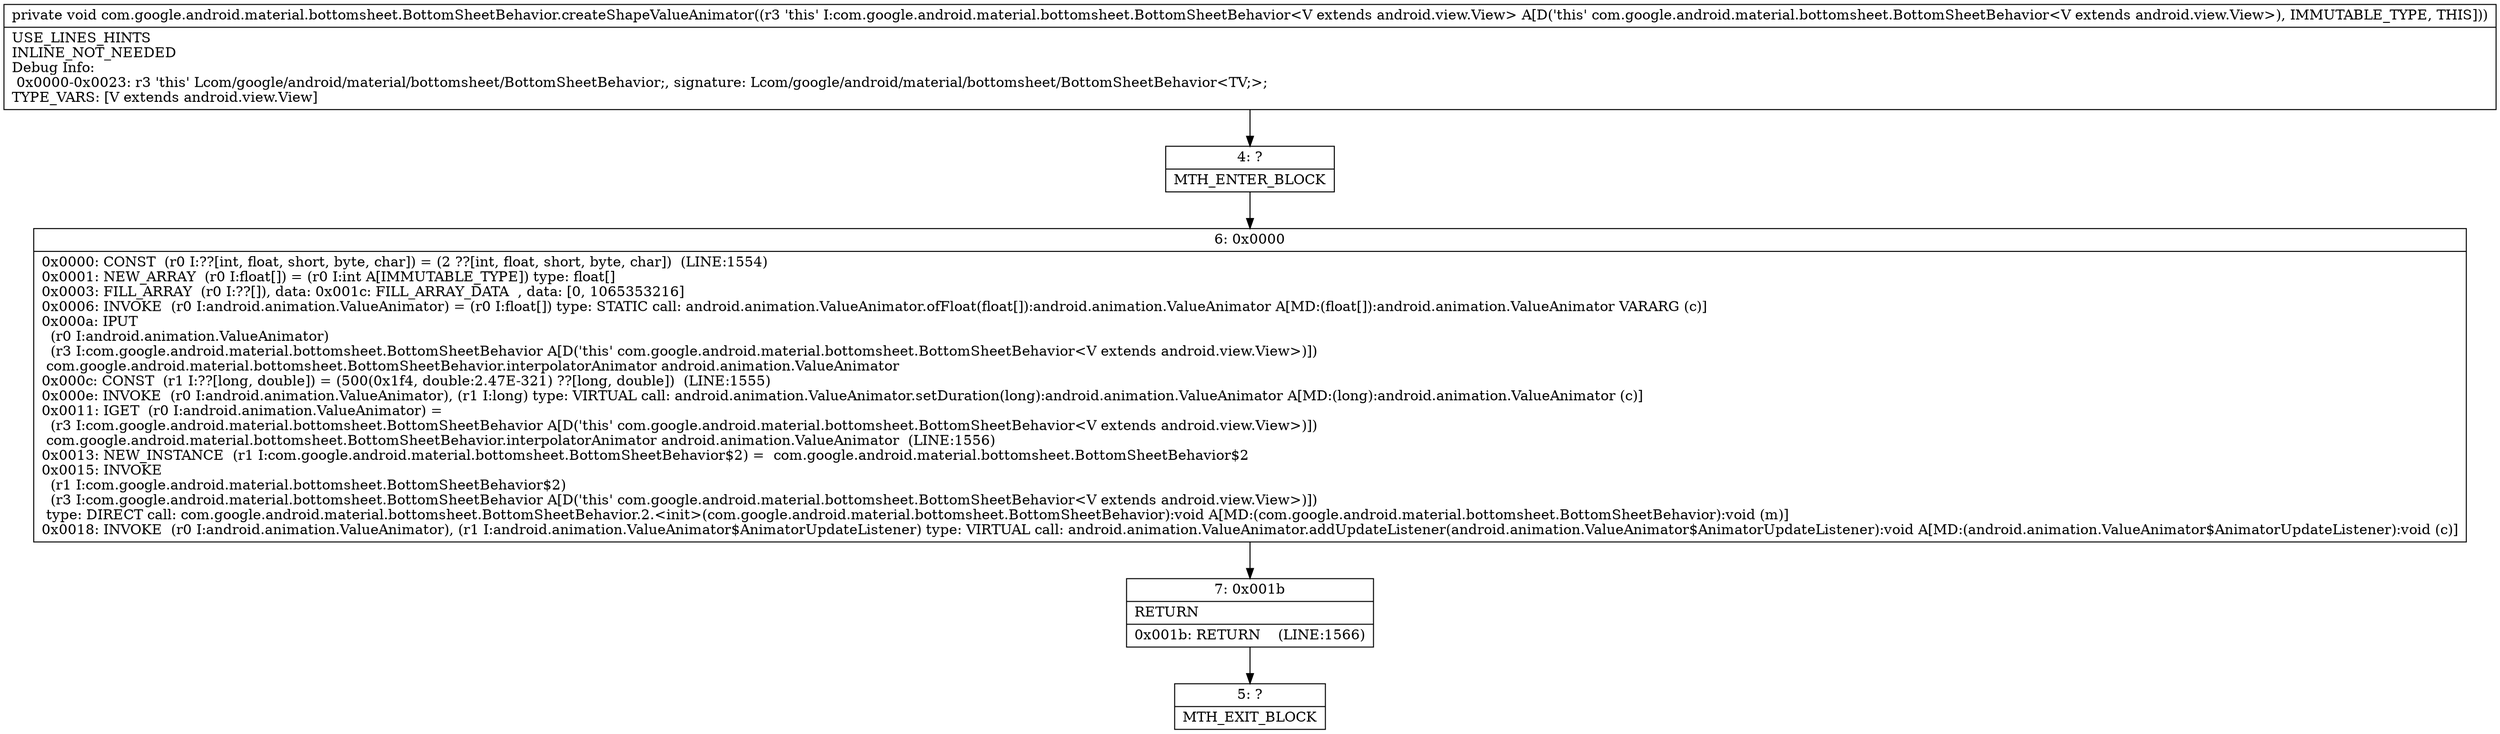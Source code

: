digraph "CFG forcom.google.android.material.bottomsheet.BottomSheetBehavior.createShapeValueAnimator()V" {
Node_4 [shape=record,label="{4\:\ ?|MTH_ENTER_BLOCK\l}"];
Node_6 [shape=record,label="{6\:\ 0x0000|0x0000: CONST  (r0 I:??[int, float, short, byte, char]) = (2 ??[int, float, short, byte, char])  (LINE:1554)\l0x0001: NEW_ARRAY  (r0 I:float[]) = (r0 I:int A[IMMUTABLE_TYPE]) type: float[] \l0x0003: FILL_ARRAY  (r0 I:??[]), data: 0x001c: FILL_ARRAY_DATA  , data: [0, 1065353216] \l0x0006: INVOKE  (r0 I:android.animation.ValueAnimator) = (r0 I:float[]) type: STATIC call: android.animation.ValueAnimator.ofFloat(float[]):android.animation.ValueAnimator A[MD:(float[]):android.animation.ValueAnimator VARARG (c)]\l0x000a: IPUT  \l  (r0 I:android.animation.ValueAnimator)\l  (r3 I:com.google.android.material.bottomsheet.BottomSheetBehavior A[D('this' com.google.android.material.bottomsheet.BottomSheetBehavior\<V extends android.view.View\>)])\l com.google.android.material.bottomsheet.BottomSheetBehavior.interpolatorAnimator android.animation.ValueAnimator \l0x000c: CONST  (r1 I:??[long, double]) = (500(0x1f4, double:2.47E\-321) ??[long, double])  (LINE:1555)\l0x000e: INVOKE  (r0 I:android.animation.ValueAnimator), (r1 I:long) type: VIRTUAL call: android.animation.ValueAnimator.setDuration(long):android.animation.ValueAnimator A[MD:(long):android.animation.ValueAnimator (c)]\l0x0011: IGET  (r0 I:android.animation.ValueAnimator) = \l  (r3 I:com.google.android.material.bottomsheet.BottomSheetBehavior A[D('this' com.google.android.material.bottomsheet.BottomSheetBehavior\<V extends android.view.View\>)])\l com.google.android.material.bottomsheet.BottomSheetBehavior.interpolatorAnimator android.animation.ValueAnimator  (LINE:1556)\l0x0013: NEW_INSTANCE  (r1 I:com.google.android.material.bottomsheet.BottomSheetBehavior$2) =  com.google.android.material.bottomsheet.BottomSheetBehavior$2 \l0x0015: INVOKE  \l  (r1 I:com.google.android.material.bottomsheet.BottomSheetBehavior$2)\l  (r3 I:com.google.android.material.bottomsheet.BottomSheetBehavior A[D('this' com.google.android.material.bottomsheet.BottomSheetBehavior\<V extends android.view.View\>)])\l type: DIRECT call: com.google.android.material.bottomsheet.BottomSheetBehavior.2.\<init\>(com.google.android.material.bottomsheet.BottomSheetBehavior):void A[MD:(com.google.android.material.bottomsheet.BottomSheetBehavior):void (m)]\l0x0018: INVOKE  (r0 I:android.animation.ValueAnimator), (r1 I:android.animation.ValueAnimator$AnimatorUpdateListener) type: VIRTUAL call: android.animation.ValueAnimator.addUpdateListener(android.animation.ValueAnimator$AnimatorUpdateListener):void A[MD:(android.animation.ValueAnimator$AnimatorUpdateListener):void (c)]\l}"];
Node_7 [shape=record,label="{7\:\ 0x001b|RETURN\l|0x001b: RETURN    (LINE:1566)\l}"];
Node_5 [shape=record,label="{5\:\ ?|MTH_EXIT_BLOCK\l}"];
MethodNode[shape=record,label="{private void com.google.android.material.bottomsheet.BottomSheetBehavior.createShapeValueAnimator((r3 'this' I:com.google.android.material.bottomsheet.BottomSheetBehavior\<V extends android.view.View\> A[D('this' com.google.android.material.bottomsheet.BottomSheetBehavior\<V extends android.view.View\>), IMMUTABLE_TYPE, THIS]))  | USE_LINES_HINTS\lINLINE_NOT_NEEDED\lDebug Info:\l  0x0000\-0x0023: r3 'this' Lcom\/google\/android\/material\/bottomsheet\/BottomSheetBehavior;, signature: Lcom\/google\/android\/material\/bottomsheet\/BottomSheetBehavior\<TV;\>;\lTYPE_VARS: [V extends android.view.View]\l}"];
MethodNode -> Node_4;Node_4 -> Node_6;
Node_6 -> Node_7;
Node_7 -> Node_5;
}

